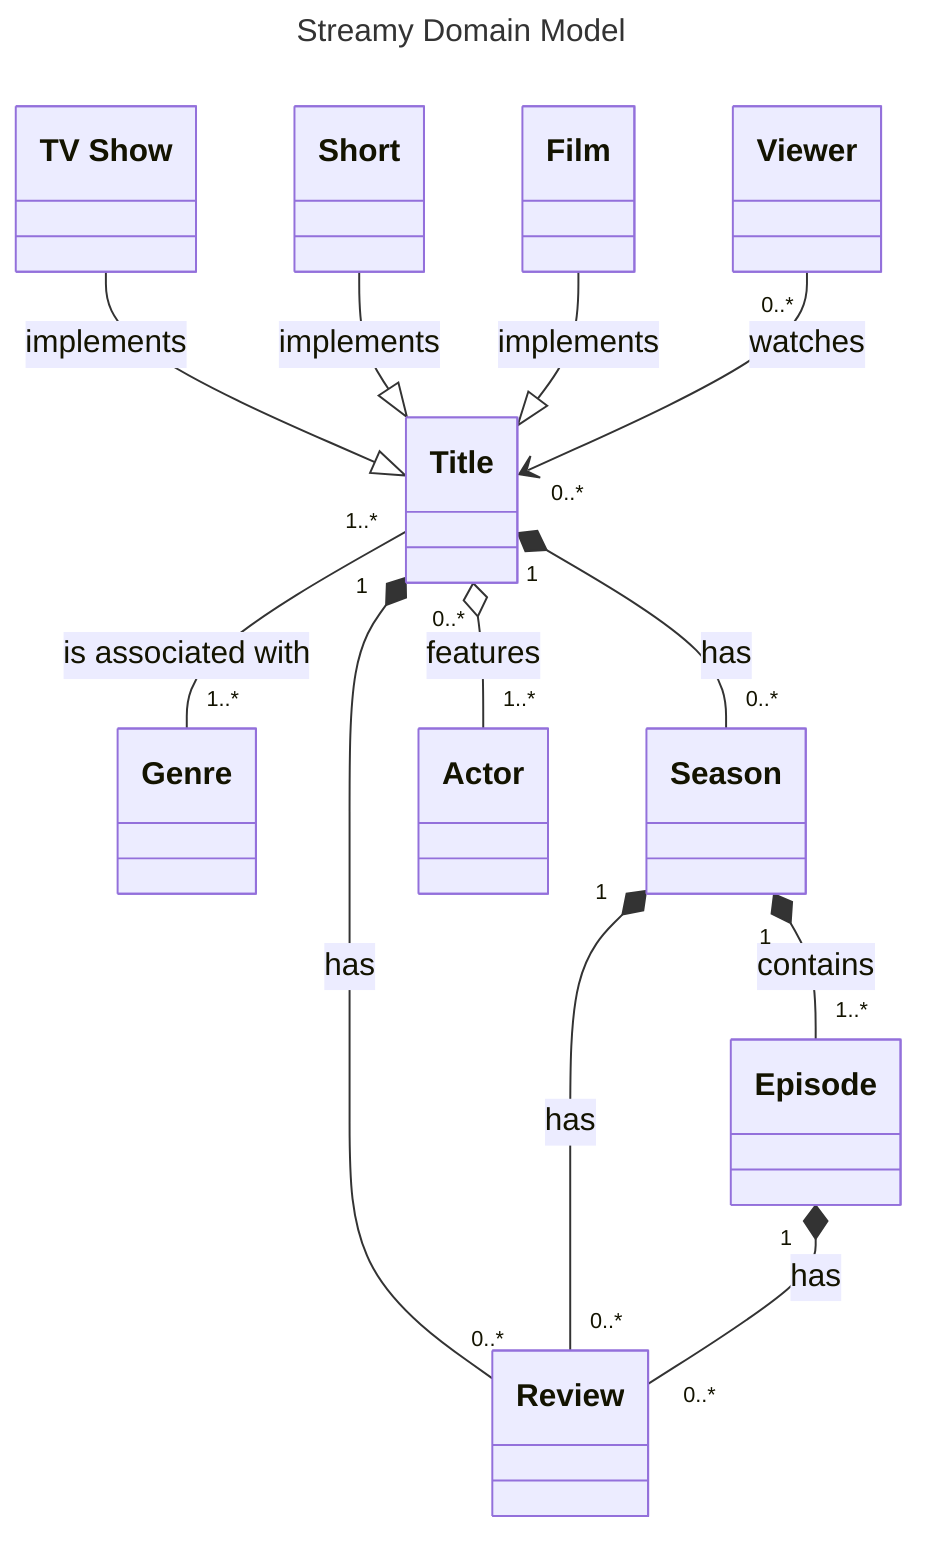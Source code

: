 ---
title: Streamy Domain Model
---
classDiagram
    direction TB
    Title "1..*" -- "1..*" Genre: is associated with
    Title "1" *-- "0..*" Season: has
    Title "1" *-- "0..*" Review: has
    Title "0..*" o-- "1..*" Actor: features

    `TV Show` --|> Title: implements
    Short --|> Title: implements
    Film --|> Title: implements

    Viewer "0..*" --> "0..*" Title: watches

    Season "1" *-- "0..*" Review: has
    Season "1" *-- "1..*" Episode: contains

    Episode "1" *-- "0..*" Review: has